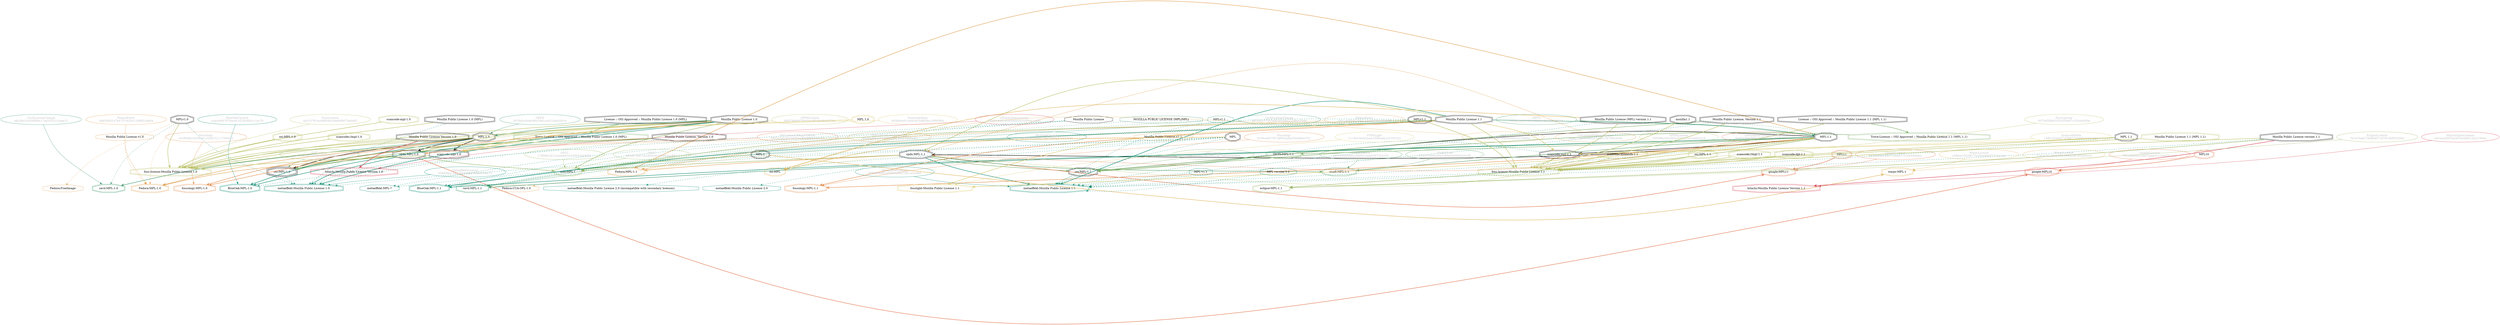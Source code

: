 strict digraph {
    node [shape=box];
    graph [splines=curved];
    2842 [label="SPDXLicense\nfbf379698d28bcbfcc8f1d0cfa43579a"
         ,fontcolor=gray
         ,color="#b8bf62"
         ,fillcolor="beige;1"
         ,shape=ellipse];
    2843 [label="spdx:MPL-1.0"
         ,shape=doubleoctagon];
    2844 [label="MPL-1.0"
         ,shape=doubleoctagon];
    2845 [label="Mozilla Public License 1.0"
         ,shape=doubleoctagon];
    2851 [label="SPDXLicense\n25f20fac26a38fae2051d1ac34b91819"
         ,fontcolor=gray
         ,color="#b8bf62"
         ,fillcolor="beige;1"
         ,shape=ellipse];
    2852 [label="spdx:MPL-1.1"
         ,shape=doubleoctagon];
    2853 [label="MPL-1.1"
         ,shape=doubleoctagon];
    2854 [label="Mozilla Public License 1.1"
         ,shape=doubleoctagon];
    5138 [label="OSILicense\nece737d5f97ca15935ecd3378580a87f"
         ,fontcolor=gray
         ,color="#78ab63"
         ,fillcolor="beige;1"
         ,shape=ellipse];
    5139 [label="osi:MPL-1.0"
         ,shape=tripleoctagon];
    5140 [label="Mozilla Public License, Version 1.0"
         ,shape=doubleoctagon];
    5141 [label="Trove:License :: OSI Approved :: Mozilla Public License 1.0 (MPL)"
         ,color="#78ab63"
         ,shape=doubleoctagon];
    5142 [label="License :: OSI Approved :: Mozilla Public License 1.0 (MPL)"
         ,shape=doubleoctagon];
    5144 [label="OSILicense\n79ae5b6ba438a18f524b75d09c043660"
         ,fontcolor=gray
         ,color="#78ab63"
         ,fillcolor="beige;1"
         ,shape=ellipse];
    5145 [label="osi:MPL-1.1"
         ,shape=doubleoctagon];
    5146 [label="Mozilla Public License, Version 1.1"
         ,shape=doubleoctagon];
    5147 [label="DEP5:MPL-1.1"
         ,color="#78ab63"
         ,shape=doubleoctagon];
    5148 [label="Trove:License :: OSI Approved :: Mozilla Public License 1.1 (MPL 1.1)"
         ,color="#78ab63"
         ,shape=doubleoctagon];
    5149 [label="License :: OSI Approved :: Mozilla Public License 1.1 (MPL 1.1)"
         ,shape=doubleoctagon];
    5661 [label="GoogleLicense\n787c449eb2c2bb7aaead1216ed3b1e45"
         ,fontcolor=gray
         ,color="#e06f45"
         ,fillcolor="beige;1"
         ,shape=ellipse];
    5662 [label="google:MPL10"
         ,color="#e06f45"
         ,shape=doubleoctagon];
    5663 [label=MPL10
         ,color="#e06f45"
         ,shape=doubleoctagon];
    5664 [label="GoogleLicense\nbfc294942c285723ea917cc045549acc"
         ,fontcolor=gray
         ,color="#e06f45"
         ,fillcolor="beige;1"
         ,shape=ellipse];
    5665 [label="google:MPL11"
         ,color="#e06f45"
         ,shape=doubleoctagon];
    5666 [label=MPL11
         ,color="#e06f45"
         ,shape=doubleoctagon];
    6260 [label="Fedora:CUA-OPL-1.0"
         ,color="#e09d4b"
         ,shape=octagon];
    6262 [label="MPLv1.1"
         ,shape=doubleoctagon];
    6388 [label="Fedora:FreeImage"
         ,color="#e09d4b"
         ,shape=octagon];
    6390 [label="MPLv1.0"
         ,shape=doubleoctagon];
    8115 [label="FedoraEntry\n0a65fdfd24764757da20c12d9823a864"
         ,fontcolor=gray
         ,color="#e09d4b"
         ,fillcolor="beige;1"
         ,shape=ellipse];
    8116 [label="Fedora:MPL-1.0"
         ,color="#e09d4b"
         ,shape=doubleoctagon];
    8117 [label="Mozilla Public License v1.0"
         ,color="#e09d4b"
         ,shape=octagon];
    8119 [label="FedoraEntry\nc9b1a44fdd078561ada60659b4f5d0df"
         ,fontcolor=gray
         ,color="#e09d4b"
         ,fillcolor="beige;1"
         ,shape=ellipse];
    8120 [label="Fedora:MPL-1.1"
         ,color="#e09d4b"
         ,shape=doubleoctagon];
    8121 [label="Mozilla Public License v1.1"
         ,color="#e09d4b"
         ,shape=octagon];
    9424 [label="BlueOakCouncil\nca4c99687670ac6c1f23b3f041c1ec78"
         ,fontcolor=gray
         ,color="#00876c"
         ,fillcolor="beige;1"
         ,shape=ellipse];
    9425 [label="BlueOak:MPL-1.0"
         ,color="#00876c"
         ,shape=doubleoctagon];
    9426 [label="Mozilla Public License"
         ,shape=octagon];
    9428 [label="BlueOakCouncil\n062f8503ce90f7c6e74fe8e97e325bda"
         ,fontcolor=gray
         ,color="#00876c"
         ,fillcolor="beige;1"
         ,shape=ellipse];
    9429 [label="BlueOak:MPL-1.1"
         ,color="#00876c"
         ,shape=doubleoctagon];
    9652 [label="OSADLRule\n67d5f7e0fdcd9a5e89abb84fd5445cf5"
         ,fontcolor=gray
         ,color="#58a066"
         ,fillcolor="beige;1"
         ,shape=ellipse];
    9653 [label="osadl:MPL-1.1"
         ,color="#58a066"
         ,shape=doubleoctagon];
    9928 [label="OSADLMatrix\n2977e5b2066e24865c1aae8387741e79"
         ,fontcolor=gray
         ,color="#58a066"
         ,fillcolor="beige;1"
         ,shape=ellipse];
    10314 [label="FSF\n0235b1da652243795a0a090c421085cc"
          ,fontcolor=gray
          ,color="#deb256"
          ,fillcolor="beige;1"
          ,shape=ellipse];
    10315 [label="fsf:MPL"
          ,color="#deb256"
          ,shape=doubleoctagon];
    10316 [label=MPL
          ,shape=doubleoctagon];
    10317 [label="Mozilla Public License (MPL) version 1.1"
          ,shape=doubleoctagon];
    19500 [label="ScancodeData\nc8360be051e0e3d53d8f28cc28f93fbb"
          ,fontcolor=gray
          ,color="#dac767"
          ,fillcolor="beige;1"
          ,shape=ellipse];
    19501 [label="scancode:mpl-1.0"
          ,shape=doubleoctagon];
    19502 [label="MPL 1.0"
          ,color="#dac767"
          ,shape=doubleoctagon];
    19514 [label="ScancodeData\n14f61d2ead57d388772548fadabbeab4"
          ,fontcolor=gray
          ,color="#dac767"
          ,fillcolor="beige;1"
          ,shape=ellipse];
    19515 [label="scancode:mpl-1.1"
          ,shape=doubleoctagon];
    19516 [label="MPL 1.1"
          ,shape=doubleoctagon];
    25889 [label="OSLC\n965c87fda7cb24f39c8cd590caaaf8c1"
          ,fontcolor=gray
          ,color="#98b561"
          ,fillcolor="beige;1"
          ,shape=ellipse];
    25890 [label="oslc:MPL-1"
          ,color="#98b561"
          ,shape=doubleoctagon];
    25891 [label="MPL-1"
          ,shape=doubleoctagon];
    25892 [label="OSLC\n178f46c2b11ecedeec54246b63eb900c"
          ,fontcolor=gray
          ,color="#98b561"
          ,fillcolor="beige;1"
          ,shape=ellipse];
    26415 [label="Fossology\n816bcb007f07a8902afee59a0e9ea761"
          ,fontcolor=gray
          ,color="#e18745"
          ,fillcolor="beige;1"
          ,shape=ellipse];
    26416 [label="fossology:MPL-1.1"
          ,color="#e18745"
          ,shape=doubleoctagon];
    26530 [label="Fossology\nc62f9ddb10b38361a5cdc31117364d22"
          ,fontcolor=gray
          ,color="#e18745"
          ,fillcolor="beige;1"
          ,shape=ellipse];
    26531 [label="fossology:MPL-1.0"
          ,color="#e18745"
          ,shape=doubleoctagon];
    28328 [label="OKFN\n2076ebcf4e6c9642681acb22ab03043c"
          ,fontcolor=gray
          ,color="#379469"
          ,fillcolor="beige;1"
          ,shape=ellipse];
    28329 [label="OKFN\nb639efa9e31905d0a00e43e89f0d3e41"
          ,fontcolor=gray
          ,color="#379469"
          ,fillcolor="beige;1"
          ,shape=ellipse];
    28330 [label="mozilla1.1"
          ,shape=doubleoctagon];
    35068 [label="OrtLicenseCategorization\n5905a3c8185c00f20a262d480a3aba51"
          ,fontcolor=gray
          ,color="#e06f45"
          ,fillcolor="beige;1"
          ,shape=ellipse];
    35069 [label="OrtLicenseCategorization\n8167b7b0c985c9e27beeccad177d2916"
          ,fontcolor=gray
          ,color="#e06f45"
          ,fillcolor="beige;1"
          ,shape=ellipse];
    36207 [label="OrtLicenseCategorization\n86b0ba86b277e3754e5d798472065c93"
          ,fontcolor=gray
          ,color="#e09d4b"
          ,fillcolor="beige;1"
          ,shape=ellipse];
    36208 [label="OrtLicenseCategorization\n9dbe11fdb6f26d2d7eaee15878da3a26"
          ,fontcolor=gray
          ,color="#e09d4b"
          ,fillcolor="beige;1"
          ,shape=ellipse];
    37192 [label="CavilLicenseChange\ne8c28a33420f696c17a635241c3aee12"
          ,fontcolor=gray
          ,color="#379469"
          ,fillcolor="beige;1"
          ,shape=ellipse];
    37193 [label="cavil:MPL-1.0"
          ,color="#379469"
          ,shape=doubleoctagon];
    37194 [label="CavilLicenseChange\n997b50c379c5e9b383d9a22208ac554b"
          ,fontcolor=gray
          ,color="#379469"
          ,fillcolor="beige;1"
          ,shape=ellipse];
    37195 [label="cavil:MPL-1.1"
          ,color="#379469"
          ,shape=doubleoctagon];
    37196 [label="MOZILLA PUBLIC LICENSE (MPL/NPL)"
          ,color="#379469"
          ,shape=octagon];
    37197 [label="MPLv1.1 .."
          ,color="#379469"
          ,shape=octagon];
    44816 [label="metaeffekt:Mozilla Public License 2.0"
          ,color="#00876c"
          ,shape=octagon];
    44824 [label="metaeffekt:Mozilla Public License 2.0 (incompatible with secondary licenses)"
          ,color="#00876c"
          ,shape=octagon];
    44826 [label="MetaeffektLicense\nb5995c8aff23d586da8fb159c1e3e48d"
          ,fontcolor=gray
          ,color="#00876c"
          ,fillcolor="beige;1"
          ,shape=ellipse];
    44827 [label="metaeffekt:Mozilla Public License 1.1"
          ,color="#00876c"
          ,shape=doubleoctagon];
    44828 [label="Mozilla Public License version 1.1"
          ,shape=doubleoctagon];
    44829 [label="MPL v1.1"
          ,color="#00876c"
          ,shape=octagon];
    44830 [label="MPL version 1.1"
          ,color="#00876c"
          ,shape=octagon];
    44831 [label="MetaeffektLicense\n206fe9da11612d0309937e89e23eac72"
          ,fontcolor=gray
          ,color="#00876c"
          ,fillcolor="beige;1"
          ,shape=ellipse];
    44832 [label="metaeffekt:Mozilla Public License 1.0"
          ,color="#00876c"
          ,shape=doubleoctagon];
    44833 [label="Mozilla Public License 1.0 (MPL)"
          ,shape=doubleoctagon];
    44835 [label="metaeffekt:MPL-?"
          ,color="#00876c"
          ,shape=octagon];
    50172 [label="WarprLicense\n72424767290545f249660581906d5e1d"
          ,fontcolor=gray
          ,color="#deb256"
          ,fillcolor="beige;1"
          ,shape=ellipse];
    50173 [label="warpr:MPL-1"
          ,color="#deb256"
          ,shape=doubleoctagon];
    50174 [label="WarprLicense\nc0db4e7b5d817ca2b6a96fcf747e21dd"
          ,fontcolor=gray
          ,color="#deb256"
          ,fillcolor="beige;1"
          ,shape=ellipse];
    50711 [label="FossLicense\n0dc10781bc48f838416e808fd73e6e65"
          ,fontcolor=gray
          ,color="#b8bf62"
          ,fillcolor="beige;1"
          ,shape=ellipse];
    50712 [label="foss-license:Mozilla Public License 1.0"
          ,color="#b8bf62"
          ,shape=doubleoctagon];
    50713 [label="Mozilla Public License Version 1.0"
          ,shape=doubleoctagon];
    50714 [label="scancode://mpl-1.0"
          ,color="#b8bf62"
          ,shape=doubleoctagon];
    50715 [label="scancode:mpl-1.0"
          ,color="#b8bf62"
          ,shape=doubleoctagon];
    50716 [label="osi:MPL-1.0"
          ,color="#b8bf62"
          ,shape=doubleoctagon];
    50717 [label="FossLicense\n36704f58b8252b2f56af7c32fe4465be"
          ,fontcolor=gray
          ,color="#b8bf62"
          ,fillcolor="beige;1"
          ,shape=ellipse];
    50718 [label="foss-license:Mozilla Public License 1.1"
          ,color="#b8bf62"
          ,shape=doubleoctagon];
    50719 [label="Mozilla Public License 1.1 (MPL 1.1)"
          ,color="#b8bf62"
          ,shape=doubleoctagon];
    50720 [label="scancode://mpl-1.1"
          ,color="#b8bf62"
          ,shape=doubleoctagon];
    50721 [label="scancode:dpl-1.1"
          ,color="#b8bf62"
          ,shape=doubleoctagon];
    50722 [label="scancode:monetdb-1.1"
          ,color="#b8bf62"
          ,shape=doubleoctagon];
    50723 [label="osi:MPL-1.1"
          ,color="#b8bf62"
          ,shape=doubleoctagon];
    51010 [label="FOSSLight\n1c130cc6a92aeae1fdfbaeb1a3102333"
          ,fontcolor=gray
          ,color="#dac767"
          ,fillcolor="beige;1"
          ,shape=ellipse];
    51011 [label="fosslight:Mozilla Public License 1.1"
          ,color="#dac767"
          ,shape=doubleoctagon];
    51286 [label="HitachiOpenLicense\nab24ead84f3ec6f16cabf61cb2c190ee"
          ,fontcolor=gray
          ,color="#d43d51"
          ,fillcolor="beige;1"
          ,shape=ellipse];
    51287 [label="hitachi:Mozilla Public License Version 1.1"
          ,color="#d43d51"
          ,shape=doubleoctagon];
    51335 [label="HitachiOpenLicense\n20fd0c9d618f305e0d3435f956a1fa80"
          ,fontcolor=gray
          ,color="#d43d51"
          ,fillcolor="beige;1"
          ,shape=ellipse];
    51336 [label="hitachi:Mozilla Public License Version 1.0"
          ,color="#d43d51"
          ,shape=doubleoctagon];
    54300 [label="EclipseLicense\n7b1e70abc7c8db9f37c87616b95245bd"
          ,fontcolor=gray
          ,color="#98b561"
          ,fillcolor="beige;1"
          ,shape=ellipse];
    54301 [label="eclipse:MPL-1.1"
          ,color="#98b561"
          ,shape=doubleoctagon];
    2842 -> 2843 [weight=0.5
                 ,color="#b8bf62"];
    2843 -> 5139 [style=bold
                 ,arrowhead=vee
                 ,weight=0.7
                 ,color="#78ab63"];
    2843 -> 5662 [style=bold
                 ,arrowhead=vee
                 ,weight=0.7
                 ,color="#e06f45"];
    2843 -> 8116 [style=bold
                 ,arrowhead=vee
                 ,weight=0.7
                 ,color="#e09d4b"];
    2843 -> 25890 [style=bold
                  ,arrowhead=vee
                  ,weight=0.7
                  ,color="#98b561"];
    2843 -> 44832 [style=bold
                  ,arrowhead=vee
                  ,weight=0.7
                  ,color="#00876c"];
    2844 -> 2843 [style=bold
                 ,arrowhead=vee
                 ,weight=0.7];
    2844 -> 5139 [style=bold
                 ,arrowhead=vee
                 ,weight=0.7];
    2844 -> 8116 [style=bold
                 ,arrowhead=vee
                 ,weight=0.7
                 ,color="#e09d4b"];
    2844 -> 9425 [style=bold
                 ,arrowhead=vee
                 ,weight=0.7
                 ,color="#00876c"];
    2844 -> 19501 [style=bold
                  ,arrowhead=vee
                  ,weight=0.7];
    2844 -> 26531 [style=bold
                  ,arrowhead=vee
                  ,weight=0.7
                  ,color="#e18745"];
    2844 -> 37193 [style=bold
                  ,arrowhead=vee
                  ,weight=0.7
                  ,color="#379469"];
    2844 -> 37193 [style=bold
                  ,arrowhead=vee
                  ,weight=0.7
                  ,color="#379469"];
    2844 -> 50712 [style=bold
                  ,arrowhead=vee
                  ,weight=0.7
                  ,color="#b8bf62"];
    2845 -> 2843 [style=bold
                 ,arrowhead=vee
                 ,weight=0.7
                 ,color="#b8bf62"];
    2845 -> 2844 [style=bold
                 ,arrowhead=vee
                 ,weight=0.7
                 ,color="#379469"];
    2845 -> 9425 [style=bold
                 ,arrowhead=vee
                 ,weight=0.7
                 ,color="#00876c"];
    2845 -> 19501 [style=bold
                  ,arrowhead=vee
                  ,weight=0.7
                  ,color="#dac767"];
    2845 -> 25890 [style=bold
                  ,arrowhead=vee
                  ,weight=0.7
                  ,color="#98b561"];
    2845 -> 26531 [style=bold
                  ,arrowhead=vee
                  ,weight=0.7
                  ,color="#e18745"];
    2845 -> 44832 [style=bold
                  ,arrowhead=vee
                  ,weight=0.7
                  ,color="#00876c"];
    2845 -> 50712 [style=bold
                  ,arrowhead=vee
                  ,weight=0.7
                  ,color="#b8bf62"];
    2851 -> 2852 [weight=0.5
                 ,color="#b8bf62"];
    2852 -> 5145 [style=bold
                 ,arrowhead=vee
                 ,weight=0.7
                 ,color="#78ab63"];
    2852 -> 5665 [style=bold
                 ,arrowhead=vee
                 ,weight=0.7
                 ,color="#e06f45"];
    2852 -> 8120 [style=bold
                 ,arrowhead=vee
                 ,weight=0.7
                 ,color="#e09d4b"];
    2852 -> 9653 [style=bold
                 ,arrowhead=vee
                 ,weight=0.7
                 ,color="#58a066"];
    2852 -> 10315 [style=dashed
                  ,arrowhead=vee
                  ,weight=0.5
                  ,color="#deb256"];
    2852 -> 25890 [style=bold
                  ,arrowhead=vee
                  ,weight=0.7
                  ,color="#98b561"];
    2852 -> 44827 [style=bold
                  ,arrowhead=vee
                  ,weight=0.7
                  ,color="#00876c"];
    2853 -> 2852 [style=bold
                 ,arrowhead=vee
                 ,weight=0.7];
    2853 -> 5145 [style=bold
                 ,arrowhead=vee
                 ,weight=0.7];
    2853 -> 5147 [style=bold
                 ,arrowhead=vee
                 ,weight=0.7
                 ,color="#78ab63"];
    2853 -> 8120 [style=bold
                 ,arrowhead=vee
                 ,weight=0.7
                 ,color="#e09d4b"];
    2853 -> 9429 [style=bold
                 ,arrowhead=vee
                 ,weight=0.7
                 ,color="#00876c"];
    2853 -> 9653 [style=bold
                 ,arrowhead=vee
                 ,weight=0.7
                 ,color="#58a066"];
    2853 -> 19515 [style=bold
                  ,arrowhead=vee
                  ,weight=0.7];
    2853 -> 26416 [style=bold
                  ,arrowhead=vee
                  ,weight=0.7
                  ,color="#e18745"];
    2853 -> 37195 [style=bold
                  ,arrowhead=vee
                  ,weight=0.7
                  ,color="#379469"];
    2853 -> 37195 [style=bold
                  ,arrowhead=vee
                  ,weight=0.7
                  ,color="#379469"];
    2853 -> 44827 [style=dashed
                  ,arrowhead=vee
                  ,weight=0.5
                  ,color="#00876c"];
    2853 -> 50718 [style=bold
                  ,arrowhead=vee
                  ,weight=0.7
                  ,color="#b8bf62"];
    2853 -> 51011 [style=bold
                  ,arrowhead=vee
                  ,weight=0.7
                  ,color="#dac767"];
    2853 -> 54301 [style=bold
                  ,arrowhead=vee
                  ,weight=0.7
                  ,color="#98b561"];
    2854 -> 2852 [style=bold
                 ,arrowhead=vee
                 ,weight=0.7
                 ,color="#b8bf62"];
    2854 -> 2853 [style=bold
                 ,arrowhead=vee
                 ,weight=0.7
                 ,color="#379469"];
    2854 -> 9429 [style=bold
                 ,arrowhead=vee
                 ,weight=0.7
                 ,color="#00876c"];
    2854 -> 19515 [style=bold
                  ,arrowhead=vee
                  ,weight=0.7
                  ,color="#dac767"];
    2854 -> 25890 [style=bold
                  ,arrowhead=vee
                  ,weight=0.7
                  ,color="#98b561"];
    2854 -> 26416 [style=bold
                  ,arrowhead=vee
                  ,weight=0.7
                  ,color="#e18745"];
    2854 -> 37195 [style=dashed
                  ,arrowhead=vee
                  ,weight=0.5
                  ,color="#379469"];
    2854 -> 44827 [style=bold
                  ,arrowhead=vee
                  ,weight=0.7
                  ,color="#00876c"];
    2854 -> 44827 [style=bold
                  ,arrowhead=vee
                  ,weight=0.7
                  ,color="#00876c"];
    2854 -> 50718 [style=bold
                  ,arrowhead=vee
                  ,weight=0.7
                  ,color="#b8bf62"];
    2854 -> 51011 [style=bold
                  ,arrowhead=vee
                  ,weight=0.7
                  ,color="#dac767"];
    5138 -> 5139 [weight=0.5
                 ,color="#78ab63"];
    5139 -> 44832 [style=dashed
                  ,arrowhead=vee
                  ,weight=0.5
                  ,color="#00876c"];
    5140 -> 5139 [style=bold
                 ,arrowhead=vee
                 ,weight=0.7
                 ,color="#78ab63"];
    5140 -> 44832 [style=dashed
                  ,arrowhead=vee
                  ,weight=0.5
                  ,color="#00876c"];
    5140 -> 50712 [style=bold
                  ,arrowhead=vee
                  ,weight=0.7
                  ,color="#b8bf62"];
    5141 -> 5139 [style=bold
                 ,arrowhead=vee
                 ,weight=0.7
                 ,color="#78ab63"];
    5142 -> 5141 [style=bold
                 ,arrowhead=vee
                 ,weight=0.7
                 ,color="#78ab63"];
    5142 -> 50712 [style=bold
                  ,arrowhead=vee
                  ,weight=0.7
                  ,color="#b8bf62"];
    5144 -> 5145 [weight=0.5
                 ,color="#78ab63"];
    5145 -> 44827 [style=dashed
                  ,arrowhead=vee
                  ,weight=0.5
                  ,color="#00876c"];
    5146 -> 5145 [style=bold
                 ,arrowhead=vee
                 ,weight=0.7
                 ,color="#78ab63"];
    5146 -> 44827 [style=dashed
                  ,arrowhead=vee
                  ,weight=0.5
                  ,color="#00876c"];
    5146 -> 50718 [style=bold
                  ,arrowhead=vee
                  ,weight=0.7
                  ,color="#b8bf62"];
    5147 -> 5145 [style=bold
                 ,arrowhead=vee
                 ,weight=0.7
                 ,color="#78ab63"];
    5148 -> 5145 [style=bold
                 ,arrowhead=vee
                 ,weight=0.7
                 ,color="#78ab63"];
    5149 -> 5148 [style=bold
                 ,arrowhead=vee
                 ,weight=0.7
                 ,color="#78ab63"];
    5149 -> 50718 [style=bold
                  ,arrowhead=vee
                  ,weight=0.7
                  ,color="#b8bf62"];
    5661 -> 5662 [weight=0.5
                 ,color="#e06f45"];
    5663 -> 5662 [style=bold
                 ,arrowhead=vee
                 ,weight=0.7
                 ,color="#e06f45"];
    5664 -> 5665 [weight=0.5
                 ,color="#e06f45"];
    5666 -> 5665 [style=bold
                 ,arrowhead=vee
                 ,weight=0.7
                 ,color="#e06f45"];
    6262 -> 6260 [style=dashed
                 ,arrowhead=vee
                 ,weight=0.5
                 ,color="#e09d4b"];
    6262 -> 8120 [style=dashed
                 ,arrowhead=vee
                 ,weight=0.5
                 ,color="#e09d4b"];
    6262 -> 37195 [style=dashed
                  ,arrowhead=vee
                  ,weight=0.5
                  ,color="#379469"];
    6262 -> 44827 [style=dashed
                  ,arrowhead=vee
                  ,weight=0.5
                  ,color="#00876c"];
    6262 -> 50718 [style=bold
                  ,arrowhead=vee
                  ,weight=0.7
                  ,color="#b8bf62"];
    6390 -> 6388 [style=dashed
                 ,arrowhead=vee
                 ,weight=0.5
                 ,color="#e09d4b"];
    6390 -> 8116 [style=dashed
                 ,arrowhead=vee
                 ,weight=0.5
                 ,color="#e09d4b"];
    6390 -> 37193 [style=dashed
                  ,arrowhead=vee
                  ,weight=0.5
                  ,color="#379469"];
    6390 -> 44832 [style=dashed
                  ,arrowhead=vee
                  ,weight=0.5
                  ,color="#00876c"];
    6390 -> 50712 [style=bold
                  ,arrowhead=vee
                  ,weight=0.7
                  ,color="#b8bf62"];
    8115 -> 8116 [weight=0.5
                 ,color="#e09d4b"];
    8117 -> 8116 [style=dashed
                 ,arrowhead=vee
                 ,weight=0.5
                 ,color="#e09d4b"];
    8119 -> 8120 [weight=0.5
                 ,color="#e09d4b"];
    8121 -> 8120 [style=dashed
                 ,arrowhead=vee
                 ,weight=0.5
                 ,color="#e09d4b"];
    9424 -> 9425 [weight=0.5
                 ,color="#00876c"];
    9426 -> 9425 [style=dashed
                 ,arrowhead=vee
                 ,weight=0.5
                 ,color="#00876c"];
    9426 -> 9429 [style=dashed
                 ,arrowhead=vee
                 ,weight=0.5
                 ,color="#00876c"];
    9426 -> 44835 [style=dashed
                  ,arrowhead=vee
                  ,weight=0.5
                  ,color="#00876c"];
    9428 -> 9429 [weight=0.5
                 ,color="#00876c"];
    9652 -> 9653 [weight=0.5
                 ,color="#58a066"];
    9928 -> 9653 [weight=0.5
                 ,color="#58a066"];
    10314 -> 10315 [weight=0.5
                   ,color="#deb256"];
    10316 -> 10315 [style=bold
                   ,arrowhead=vee
                   ,weight=0.7
                   ,color="#deb256"];
    10316 -> 44816 [style=dashed
                   ,arrowhead=vee
                   ,weight=0.5
                   ,color="#00876c"];
    10316 -> 44824 [style=dashed
                   ,arrowhead=vee
                   ,weight=0.5
                   ,color="#00876c"];
    10316 -> 44827 [style=dashed
                   ,arrowhead=vee
                   ,weight=0.5
                   ,color="#00876c"];
    10316 -> 44832 [style=dashed
                   ,arrowhead=vee
                   ,weight=0.5
                   ,color="#00876c"];
    10316 -> 44835 [style=dashed
                   ,arrowhead=vee
                   ,weight=0.5
                   ,color="#00876c"];
    10317 -> 10315 [style=bold
                   ,arrowhead=vee
                   ,weight=0.7
                   ,color="#deb256"];
    10317 -> 44827 [style=dashed
                   ,arrowhead=vee
                   ,weight=0.5
                   ,color="#00876c"];
    10317 -> 50718 [style=bold
                   ,arrowhead=vee
                   ,weight=0.7
                   ,color="#b8bf62"];
    19500 -> 19501 [weight=0.5
                   ,color="#dac767"];
    19501 -> 44832 [style=dashed
                   ,arrowhead=vee
                   ,weight=0.5
                   ,color="#00876c"];
    19501 -> 50712 [style=bold
                   ,arrowhead=vee
                   ,weight=0.7
                   ,color="#b8bf62"];
    19502 -> 19501 [style=bold
                   ,arrowhead=vee
                   ,weight=0.7
                   ,color="#dac767"];
    19514 -> 19515 [weight=0.5
                   ,color="#dac767"];
    19515 -> 44827 [style=dashed
                   ,arrowhead=vee
                   ,weight=0.5
                   ,color="#00876c"];
    19515 -> 50718 [style=bold
                   ,arrowhead=vee
                   ,weight=0.7
                   ,color="#b8bf62"];
    19516 -> 19515 [style=bold
                   ,arrowhead=vee
                   ,weight=0.7
                   ,color="#dac767"];
    19516 -> 44827 [style=dashed
                   ,arrowhead=vee
                   ,weight=0.5
                   ,color="#00876c"];
    19516 -> 50718 [style=bold
                   ,arrowhead=vee
                   ,weight=0.7
                   ,color="#b8bf62"];
    25889 -> 25890 [weight=0.5
                   ,color="#98b561"];
    25891 -> 25890 [style=bold
                   ,arrowhead=vee
                   ,weight=0.7
                   ,color="#98b561"];
    25891 -> 50173 [style=bold
                   ,arrowhead=vee
                   ,weight=0.7
                   ,color="#deb256"];
    25892 -> 25890 [weight=0.5
                   ,color="#98b561"];
    26415 -> 26416 [weight=0.5
                   ,color="#e18745"];
    26530 -> 26531 [weight=0.5
                   ,color="#e18745"];
    28328 -> 2844 [weight=0.5
                  ,color="#379469"];
    28329 -> 2853 [weight=0.5
                  ,color="#379469"];
    28330 -> 2853 [style=dashed
                  ,arrowhead=vee
                  ,weight=0.5
                  ,color="#379469"];
    28330 -> 50718 [style=bold
                   ,arrowhead=vee
                   ,weight=0.7
                   ,color="#b8bf62"];
    35068 -> 2843 [weight=0.5
                  ,color="#e06f45"];
    35069 -> 2852 [weight=0.5
                  ,color="#e06f45"];
    36207 -> 2843 [weight=0.5
                  ,color="#e09d4b"];
    36208 -> 2852 [weight=0.5
                  ,color="#e09d4b"];
    37192 -> 37193 [weight=0.5
                   ,color="#379469"];
    37194 -> 37195 [weight=0.5
                   ,color="#379469"];
    37196 -> 37195 [style=dashed
                   ,arrowhead=vee
                   ,weight=0.5
                   ,color="#379469"];
    37197 -> 37195 [style=dashed
                   ,arrowhead=vee
                   ,weight=0.5
                   ,color="#379469"];
    44826 -> 44827 [weight=0.5
                   ,color="#00876c"];
    44828 -> 44827 [style=dashed
                   ,arrowhead=vee
                   ,weight=0.5
                   ,color="#00876c"];
    44828 -> 50718 [style=bold
                   ,arrowhead=vee
                   ,weight=0.7
                   ,color="#b8bf62"];
    44828 -> 51287 [style=bold
                   ,arrowhead=vee
                   ,weight=0.7
                   ,color="#d43d51"];
    44828 -> 54301 [style=bold
                   ,arrowhead=vee
                   ,weight=0.7
                   ,color="#98b561"];
    44829 -> 44827 [style=dashed
                   ,arrowhead=vee
                   ,weight=0.5
                   ,color="#00876c"];
    44830 -> 44827 [style=dashed
                   ,arrowhead=vee
                   ,weight=0.5
                   ,color="#00876c"];
    44831 -> 44832 [weight=0.5
                   ,color="#00876c"];
    44833 -> 44832 [style=dashed
                   ,arrowhead=vee
                   ,weight=0.5
                   ,color="#00876c"];
    44833 -> 50712 [style=bold
                   ,arrowhead=vee
                   ,weight=0.7
                   ,color="#b8bf62"];
    50172 -> 50173 [weight=0.5
                   ,color="#deb256"];
    50174 -> 50173 [weight=0.5
                   ,color="#deb256"];
    50711 -> 50712 [weight=0.5
                   ,color="#b8bf62"];
    50713 -> 50712 [style=bold
                   ,arrowhead=vee
                   ,weight=0.7
                   ,color="#b8bf62"];
    50713 -> 51336 [style=bold
                   ,arrowhead=vee
                   ,weight=0.7
                   ,color="#d43d51"];
    50714 -> 50712 [style=bold
                   ,arrowhead=vee
                   ,weight=0.7
                   ,color="#b8bf62"];
    50715 -> 50712 [style=bold
                   ,arrowhead=vee
                   ,weight=0.7
                   ,color="#b8bf62"];
    50716 -> 50712 [style=bold
                   ,arrowhead=vee
                   ,weight=0.7
                   ,color="#b8bf62"];
    50717 -> 50718 [weight=0.5
                   ,color="#b8bf62"];
    50719 -> 50718 [style=bold
                   ,arrowhead=vee
                   ,weight=0.7
                   ,color="#b8bf62"];
    50720 -> 50718 [style=bold
                   ,arrowhead=vee
                   ,weight=0.7
                   ,color="#b8bf62"];
    50721 -> 50718 [style=bold
                   ,arrowhead=vee
                   ,weight=0.7
                   ,color="#b8bf62"];
    50722 -> 50718 [style=bold
                   ,arrowhead=vee
                   ,weight=0.7
                   ,color="#b8bf62"];
    50723 -> 50718 [style=bold
                   ,arrowhead=vee
                   ,weight=0.7
                   ,color="#b8bf62"];
    51010 -> 51011 [weight=0.5
                   ,color="#dac767"];
    51286 -> 51287 [weight=0.5
                   ,color="#d43d51"];
    51335 -> 51336 [weight=0.5
                   ,color="#d43d51"];
    54300 -> 54301 [weight=0.5
                   ,color="#98b561"];
}
